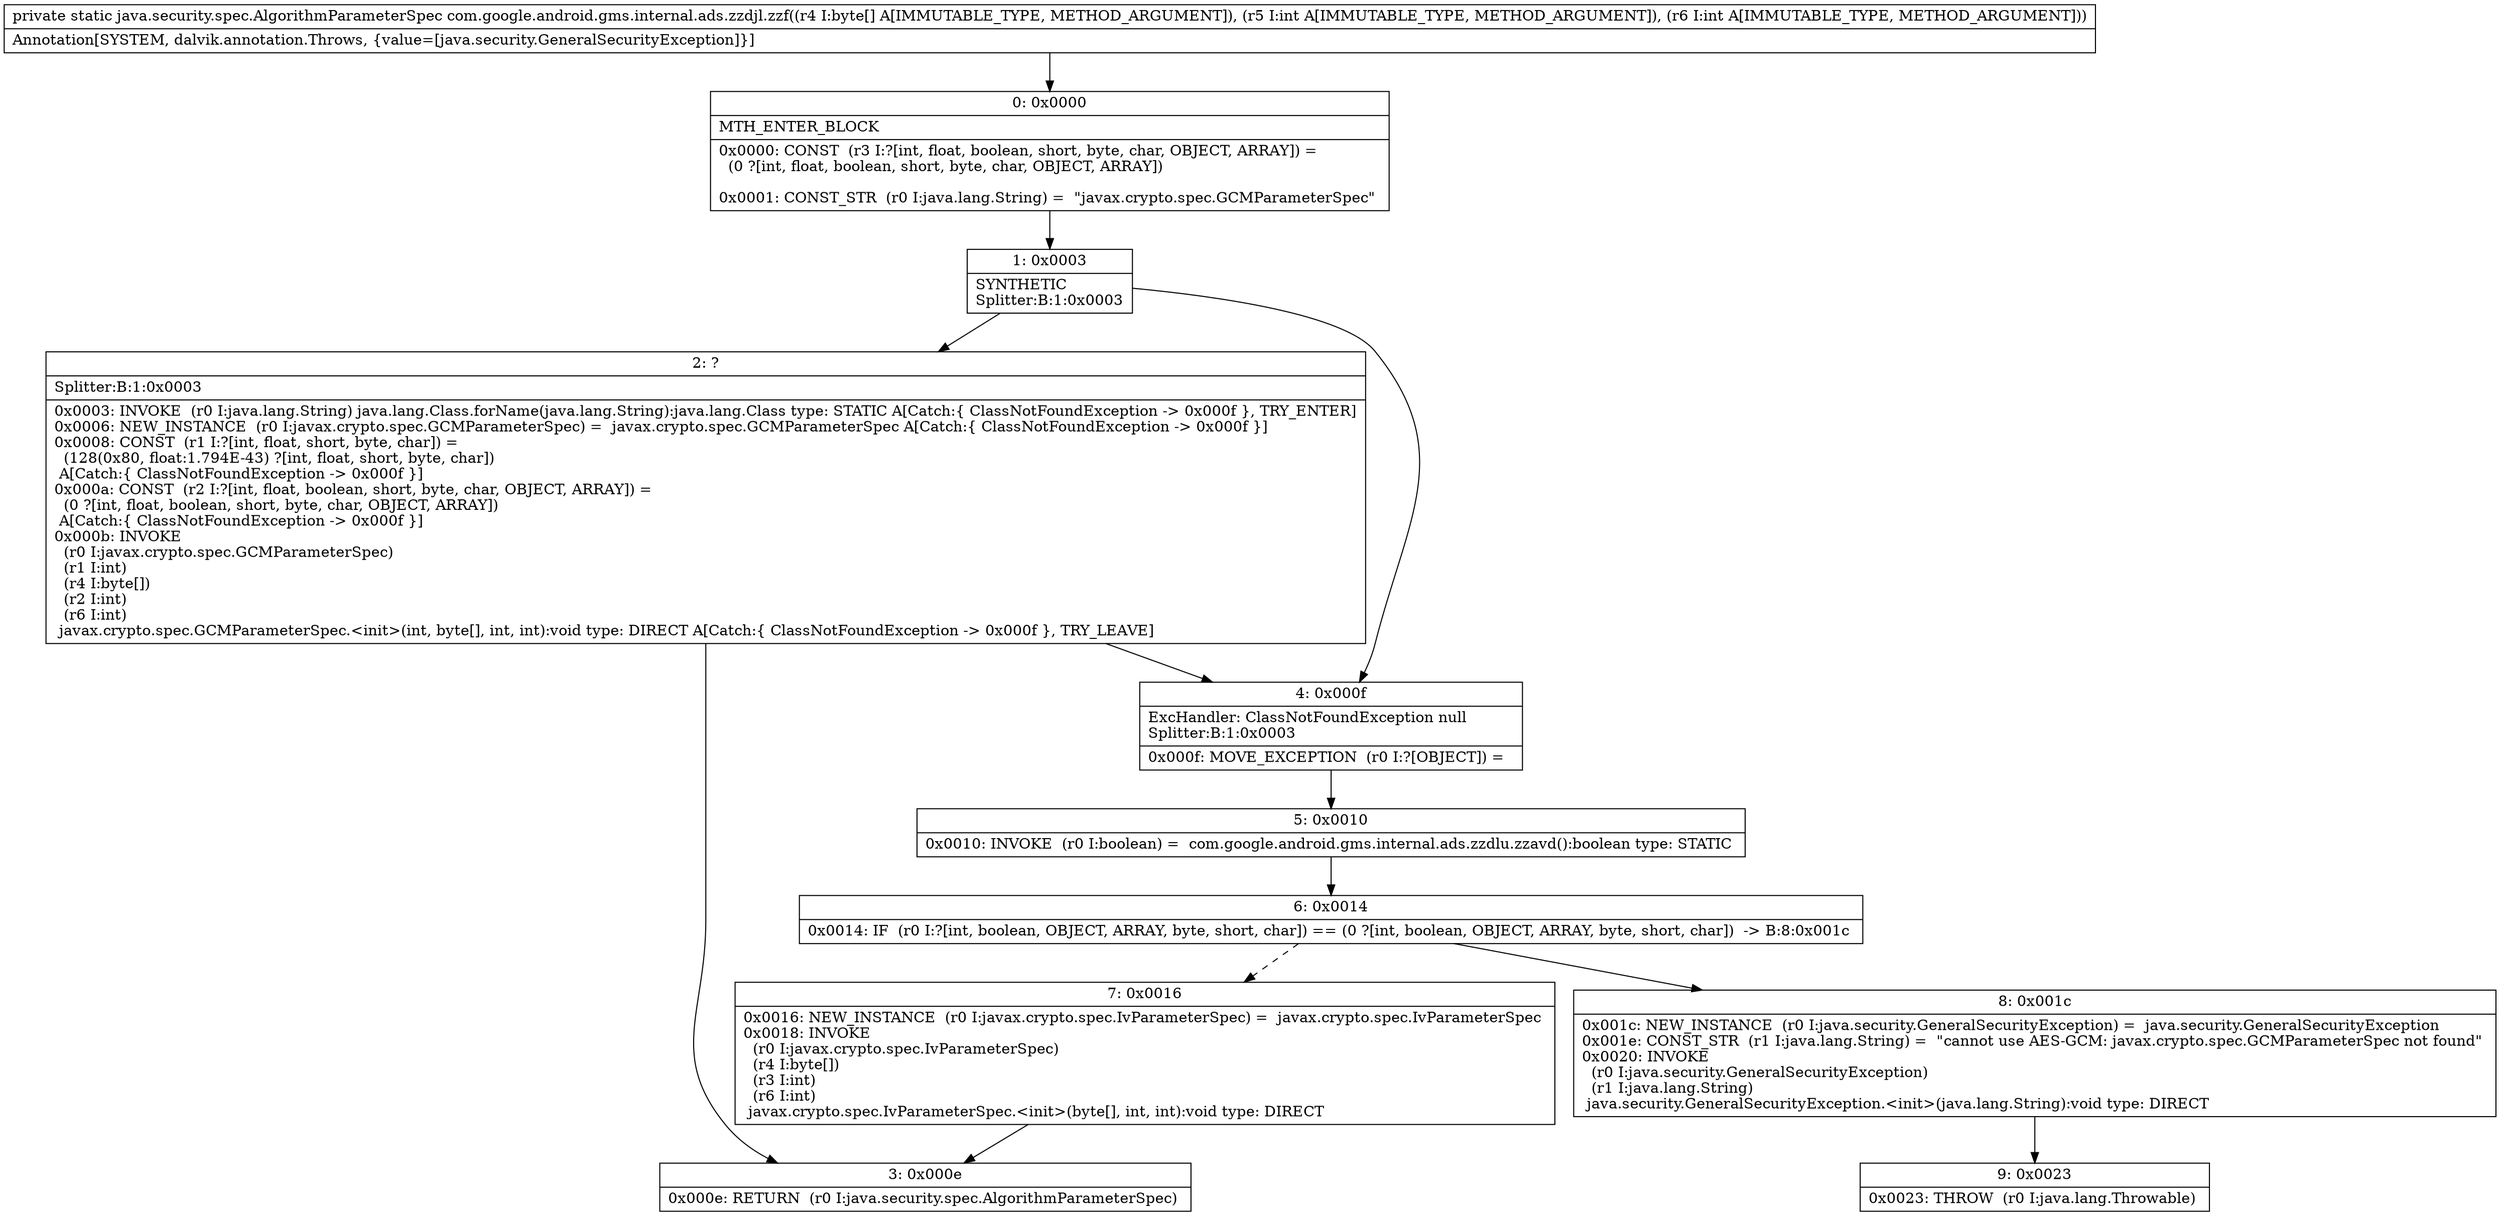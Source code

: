 digraph "CFG forcom.google.android.gms.internal.ads.zzdjl.zzf([BII)Ljava\/security\/spec\/AlgorithmParameterSpec;" {
Node_0 [shape=record,label="{0\:\ 0x0000|MTH_ENTER_BLOCK\l|0x0000: CONST  (r3 I:?[int, float, boolean, short, byte, char, OBJECT, ARRAY]) = \l  (0 ?[int, float, boolean, short, byte, char, OBJECT, ARRAY])\l \l0x0001: CONST_STR  (r0 I:java.lang.String) =  \"javax.crypto.spec.GCMParameterSpec\" \l}"];
Node_1 [shape=record,label="{1\:\ 0x0003|SYNTHETIC\lSplitter:B:1:0x0003\l}"];
Node_2 [shape=record,label="{2\:\ ?|Splitter:B:1:0x0003\l|0x0003: INVOKE  (r0 I:java.lang.String) java.lang.Class.forName(java.lang.String):java.lang.Class type: STATIC A[Catch:\{ ClassNotFoundException \-\> 0x000f \}, TRY_ENTER]\l0x0006: NEW_INSTANCE  (r0 I:javax.crypto.spec.GCMParameterSpec) =  javax.crypto.spec.GCMParameterSpec A[Catch:\{ ClassNotFoundException \-\> 0x000f \}]\l0x0008: CONST  (r1 I:?[int, float, short, byte, char]) = \l  (128(0x80, float:1.794E\-43) ?[int, float, short, byte, char])\l A[Catch:\{ ClassNotFoundException \-\> 0x000f \}]\l0x000a: CONST  (r2 I:?[int, float, boolean, short, byte, char, OBJECT, ARRAY]) = \l  (0 ?[int, float, boolean, short, byte, char, OBJECT, ARRAY])\l A[Catch:\{ ClassNotFoundException \-\> 0x000f \}]\l0x000b: INVOKE  \l  (r0 I:javax.crypto.spec.GCMParameterSpec)\l  (r1 I:int)\l  (r4 I:byte[])\l  (r2 I:int)\l  (r6 I:int)\l javax.crypto.spec.GCMParameterSpec.\<init\>(int, byte[], int, int):void type: DIRECT A[Catch:\{ ClassNotFoundException \-\> 0x000f \}, TRY_LEAVE]\l}"];
Node_3 [shape=record,label="{3\:\ 0x000e|0x000e: RETURN  (r0 I:java.security.spec.AlgorithmParameterSpec) \l}"];
Node_4 [shape=record,label="{4\:\ 0x000f|ExcHandler: ClassNotFoundException null\lSplitter:B:1:0x0003\l|0x000f: MOVE_EXCEPTION  (r0 I:?[OBJECT]) =  \l}"];
Node_5 [shape=record,label="{5\:\ 0x0010|0x0010: INVOKE  (r0 I:boolean) =  com.google.android.gms.internal.ads.zzdlu.zzavd():boolean type: STATIC \l}"];
Node_6 [shape=record,label="{6\:\ 0x0014|0x0014: IF  (r0 I:?[int, boolean, OBJECT, ARRAY, byte, short, char]) == (0 ?[int, boolean, OBJECT, ARRAY, byte, short, char])  \-\> B:8:0x001c \l}"];
Node_7 [shape=record,label="{7\:\ 0x0016|0x0016: NEW_INSTANCE  (r0 I:javax.crypto.spec.IvParameterSpec) =  javax.crypto.spec.IvParameterSpec \l0x0018: INVOKE  \l  (r0 I:javax.crypto.spec.IvParameterSpec)\l  (r4 I:byte[])\l  (r3 I:int)\l  (r6 I:int)\l javax.crypto.spec.IvParameterSpec.\<init\>(byte[], int, int):void type: DIRECT \l}"];
Node_8 [shape=record,label="{8\:\ 0x001c|0x001c: NEW_INSTANCE  (r0 I:java.security.GeneralSecurityException) =  java.security.GeneralSecurityException \l0x001e: CONST_STR  (r1 I:java.lang.String) =  \"cannot use AES\-GCM: javax.crypto.spec.GCMParameterSpec not found\" \l0x0020: INVOKE  \l  (r0 I:java.security.GeneralSecurityException)\l  (r1 I:java.lang.String)\l java.security.GeneralSecurityException.\<init\>(java.lang.String):void type: DIRECT \l}"];
Node_9 [shape=record,label="{9\:\ 0x0023|0x0023: THROW  (r0 I:java.lang.Throwable) \l}"];
MethodNode[shape=record,label="{private static java.security.spec.AlgorithmParameterSpec com.google.android.gms.internal.ads.zzdjl.zzf((r4 I:byte[] A[IMMUTABLE_TYPE, METHOD_ARGUMENT]), (r5 I:int A[IMMUTABLE_TYPE, METHOD_ARGUMENT]), (r6 I:int A[IMMUTABLE_TYPE, METHOD_ARGUMENT]))  | Annotation[SYSTEM, dalvik.annotation.Throws, \{value=[java.security.GeneralSecurityException]\}]\l}"];
MethodNode -> Node_0;
Node_0 -> Node_1;
Node_1 -> Node_2;
Node_1 -> Node_4;
Node_2 -> Node_3;
Node_2 -> Node_4;
Node_4 -> Node_5;
Node_5 -> Node_6;
Node_6 -> Node_7[style=dashed];
Node_6 -> Node_8;
Node_7 -> Node_3;
Node_8 -> Node_9;
}

